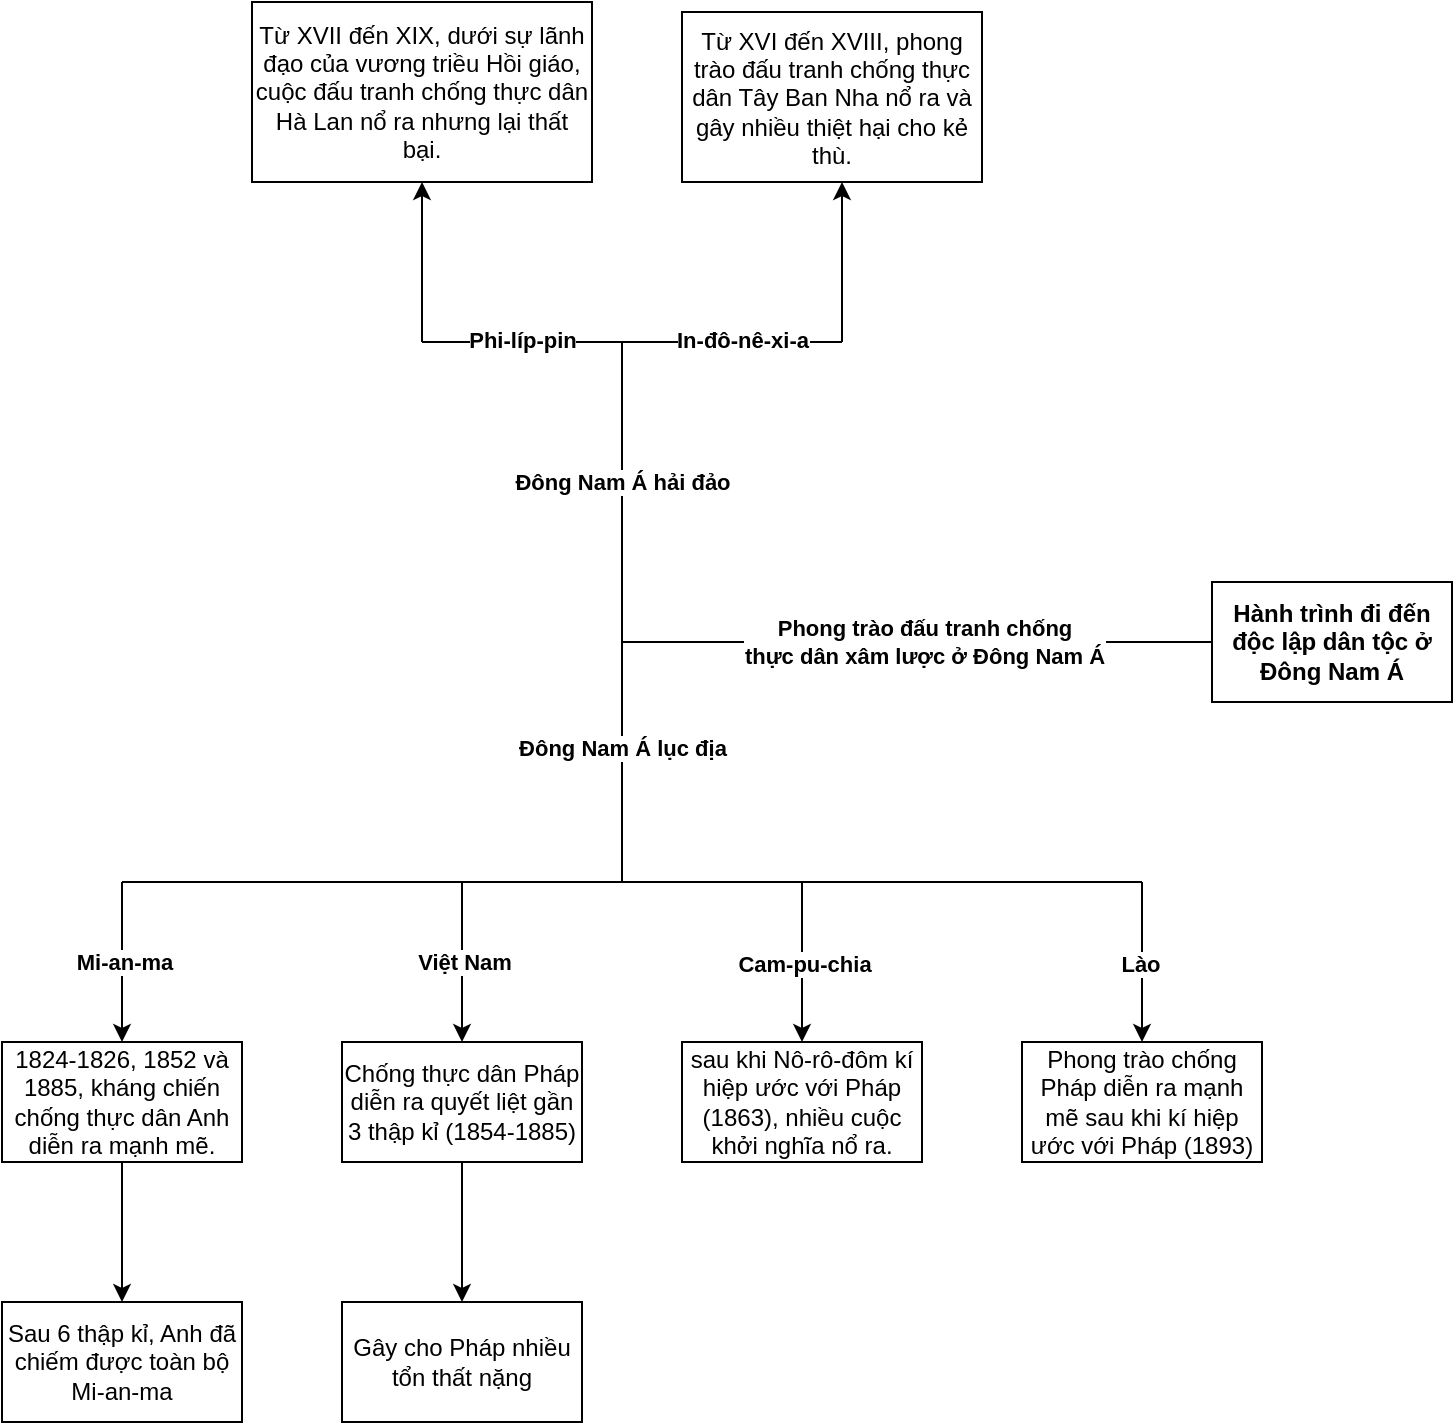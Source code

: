 <mxfile version="24.8.6">
  <diagram name="Page-1" id="uIFWPxQe17nbiQqQhEPZ">
    <mxGraphModel dx="1863" dy="1098" grid="1" gridSize="10" guides="1" tooltips="1" connect="1" arrows="1" fold="1" page="1" pageScale="1" pageWidth="850" pageHeight="1100" math="0" shadow="0">
      <root>
        <mxCell id="0" />
        <mxCell id="1" parent="0" />
        <mxCell id="m7v5mhuUGvf5ou_YdBxC-1" value="Hành trình đi đến độc lập dân tộc ở Đông Nam Á" style="rounded=0;whiteSpace=wrap;html=1;fontStyle=1" vertex="1" parent="1">
          <mxGeometry x="365" y="400" width="120" height="60" as="geometry" />
        </mxCell>
        <mxCell id="m7v5mhuUGvf5ou_YdBxC-7" value="" style="endArrow=none;html=1;rounded=0;entryX=0;entryY=0.5;entryDx=0;entryDy=0;" edge="1" parent="1" target="m7v5mhuUGvf5ou_YdBxC-1">
          <mxGeometry width="50" height="50" relative="1" as="geometry">
            <mxPoint x="70" y="430" as="sourcePoint" />
            <mxPoint x="290" y="460" as="targetPoint" />
          </mxGeometry>
        </mxCell>
        <mxCell id="m7v5mhuUGvf5ou_YdBxC-8" value="Phong trào đấu tranh chống&lt;div&gt;thực dân xâm lược ở Đông Nam Á&lt;/div&gt;" style="edgeLabel;html=1;align=center;verticalAlign=middle;resizable=0;points=[];fontStyle=1" vertex="1" connectable="0" parent="m7v5mhuUGvf5ou_YdBxC-7">
          <mxGeometry x="-0.015" relative="1" as="geometry">
            <mxPoint x="5" as="offset" />
          </mxGeometry>
        </mxCell>
        <mxCell id="m7v5mhuUGvf5ou_YdBxC-11" value="Từ XVII đến XIX, dưới sự lãnh đạo của vương triều Hồi giáo, cuộc đấu tranh chống thực dân Hà Lan nổ ra nhưng lại thất bại." style="rounded=0;whiteSpace=wrap;html=1;" vertex="1" parent="1">
          <mxGeometry x="-115" y="110" width="170" height="90" as="geometry" />
        </mxCell>
        <mxCell id="m7v5mhuUGvf5ou_YdBxC-27" value="" style="edgeStyle=orthogonalEdgeStyle;rounded=0;orthogonalLoop=1;jettySize=auto;html=1;" edge="1" parent="1" source="m7v5mhuUGvf5ou_YdBxC-12" target="m7v5mhuUGvf5ou_YdBxC-26">
          <mxGeometry relative="1" as="geometry" />
        </mxCell>
        <mxCell id="m7v5mhuUGvf5ou_YdBxC-12" value="1824-1826, 1852 và 1885, kháng chiến chống thực dân Anh diễn ra mạnh mẽ." style="rounded=0;whiteSpace=wrap;html=1;" vertex="1" parent="1">
          <mxGeometry x="-240" y="630" width="120" height="60" as="geometry" />
        </mxCell>
        <mxCell id="m7v5mhuUGvf5ou_YdBxC-15" value="Từ XVI đến XVIII, phong trào đấu tranh chống thực dân Tây Ban Nha nổ ra và gây nhiều thiệt hại cho kẻ thù." style="rounded=0;whiteSpace=wrap;html=1;" vertex="1" parent="1">
          <mxGeometry x="100" y="115" width="150" height="85" as="geometry" />
        </mxCell>
        <mxCell id="m7v5mhuUGvf5ou_YdBxC-16" value="" style="endArrow=none;html=1;rounded=0;" edge="1" parent="1">
          <mxGeometry width="50" height="50" relative="1" as="geometry">
            <mxPoint x="70" y="430" as="sourcePoint" />
            <mxPoint x="70" y="280" as="targetPoint" />
          </mxGeometry>
        </mxCell>
        <mxCell id="m7v5mhuUGvf5ou_YdBxC-24" value="Đông Nam Á hải đảo" style="edgeLabel;html=1;align=center;verticalAlign=middle;resizable=0;points=[];fontStyle=1" vertex="1" connectable="0" parent="m7v5mhuUGvf5ou_YdBxC-16">
          <mxGeometry x="-0.103" y="1" relative="1" as="geometry">
            <mxPoint x="1" y="-13" as="offset" />
          </mxGeometry>
        </mxCell>
        <mxCell id="m7v5mhuUGvf5ou_YdBxC-18" value="" style="endArrow=none;html=1;rounded=0;" edge="1" parent="1">
          <mxGeometry width="50" height="50" relative="1" as="geometry">
            <mxPoint x="70" y="280" as="sourcePoint" />
            <mxPoint x="180" y="280" as="targetPoint" />
          </mxGeometry>
        </mxCell>
        <mxCell id="m7v5mhuUGvf5ou_YdBxC-22" value="In-đô-nê-xi-a" style="edgeLabel;html=1;align=center;verticalAlign=middle;resizable=0;points=[];fontStyle=1" vertex="1" connectable="0" parent="m7v5mhuUGvf5ou_YdBxC-18">
          <mxGeometry x="-0.134" y="1" relative="1" as="geometry">
            <mxPoint x="12" as="offset" />
          </mxGeometry>
        </mxCell>
        <mxCell id="m7v5mhuUGvf5ou_YdBxC-19" value="" style="endArrow=none;html=1;rounded=0;" edge="1" parent="1">
          <mxGeometry width="50" height="50" relative="1" as="geometry">
            <mxPoint x="-30" y="280" as="sourcePoint" />
            <mxPoint x="80" y="280" as="targetPoint" />
          </mxGeometry>
        </mxCell>
        <mxCell id="m7v5mhuUGvf5ou_YdBxC-23" value="Phi-líp-pin" style="edgeLabel;html=1;align=center;verticalAlign=middle;resizable=0;points=[];fontStyle=1" vertex="1" connectable="0" parent="m7v5mhuUGvf5ou_YdBxC-19">
          <mxGeometry x="-0.743" y="1" relative="1" as="geometry">
            <mxPoint x="36" as="offset" />
          </mxGeometry>
        </mxCell>
        <mxCell id="m7v5mhuUGvf5ou_YdBxC-20" value="" style="endArrow=classic;html=1;rounded=0;entryX=0.5;entryY=1;entryDx=0;entryDy=0;" edge="1" parent="1">
          <mxGeometry width="50" height="50" relative="1" as="geometry">
            <mxPoint x="-30.0" y="280" as="sourcePoint" />
            <mxPoint x="-30.0" y="200.0" as="targetPoint" />
          </mxGeometry>
        </mxCell>
        <mxCell id="m7v5mhuUGvf5ou_YdBxC-21" value="" style="endArrow=classic;html=1;rounded=0;" edge="1" parent="1">
          <mxGeometry width="50" height="50" relative="1" as="geometry">
            <mxPoint x="180" y="280" as="sourcePoint" />
            <mxPoint x="180" y="200" as="targetPoint" />
          </mxGeometry>
        </mxCell>
        <mxCell id="m7v5mhuUGvf5ou_YdBxC-26" value="Sau 6 thập kỉ, Anh đã chiếm được toàn bộ Mi-an-ma" style="whiteSpace=wrap;html=1;rounded=0;" vertex="1" parent="1">
          <mxGeometry x="-240" y="760" width="120" height="60" as="geometry" />
        </mxCell>
        <mxCell id="m7v5mhuUGvf5ou_YdBxC-30" value="" style="edgeStyle=orthogonalEdgeStyle;rounded=0;orthogonalLoop=1;jettySize=auto;html=1;" edge="1" parent="1" source="m7v5mhuUGvf5ou_YdBxC-28" target="m7v5mhuUGvf5ou_YdBxC-29">
          <mxGeometry relative="1" as="geometry" />
        </mxCell>
        <mxCell id="m7v5mhuUGvf5ou_YdBxC-28" value="Chống thực dân Pháp diễn ra quyết liệt gần 3 thập kỉ (1854-1885)" style="rounded=0;whiteSpace=wrap;html=1;" vertex="1" parent="1">
          <mxGeometry x="-70" y="630" width="120" height="60" as="geometry" />
        </mxCell>
        <mxCell id="m7v5mhuUGvf5ou_YdBxC-29" value="Gây cho Pháp nhiều tổn thất nặng" style="whiteSpace=wrap;html=1;rounded=0;" vertex="1" parent="1">
          <mxGeometry x="-70" y="760" width="120" height="60" as="geometry" />
        </mxCell>
        <mxCell id="m7v5mhuUGvf5ou_YdBxC-31" value="sau khi Nô-rô-đôm kí hiệp ước với Pháp (1863), nhiều cuộc khởi nghĩa nổ ra." style="rounded=0;whiteSpace=wrap;html=1;" vertex="1" parent="1">
          <mxGeometry x="100" y="630" width="120" height="60" as="geometry" />
        </mxCell>
        <mxCell id="m7v5mhuUGvf5ou_YdBxC-32" value="Phong trào chống Pháp diễn ra mạnh mẽ sau khi kí hiệp ước với Pháp (1893)" style="rounded=0;whiteSpace=wrap;html=1;" vertex="1" parent="1">
          <mxGeometry x="270" y="630" width="120" height="60" as="geometry" />
        </mxCell>
        <mxCell id="m7v5mhuUGvf5ou_YdBxC-33" value="" style="endArrow=none;html=1;rounded=0;" edge="1" parent="1">
          <mxGeometry width="50" height="50" relative="1" as="geometry">
            <mxPoint x="70" y="550" as="sourcePoint" />
            <mxPoint x="70" y="430" as="targetPoint" />
          </mxGeometry>
        </mxCell>
        <mxCell id="m7v5mhuUGvf5ou_YdBxC-34" value="Đông Nam Á lục địa" style="edgeLabel;html=1;align=center;verticalAlign=middle;resizable=0;points=[];fontStyle=1" vertex="1" connectable="0" parent="m7v5mhuUGvf5ou_YdBxC-33">
          <mxGeometry x="-0.103" y="1" relative="1" as="geometry">
            <mxPoint x="1" y="-13" as="offset" />
          </mxGeometry>
        </mxCell>
        <mxCell id="m7v5mhuUGvf5ou_YdBxC-35" value="" style="endArrow=none;html=1;rounded=0;" edge="1" parent="1">
          <mxGeometry width="50" height="50" relative="1" as="geometry">
            <mxPoint x="-180" y="550" as="sourcePoint" />
            <mxPoint x="330" y="550" as="targetPoint" />
          </mxGeometry>
        </mxCell>
        <mxCell id="m7v5mhuUGvf5ou_YdBxC-37" value="" style="endArrow=classic;html=1;rounded=0;entryX=0.5;entryY=0;entryDx=0;entryDy=0;" edge="1" parent="1" target="m7v5mhuUGvf5ou_YdBxC-31">
          <mxGeometry width="50" height="50" relative="1" as="geometry">
            <mxPoint x="160" y="550" as="sourcePoint" />
            <mxPoint x="130" y="670" as="targetPoint" />
          </mxGeometry>
        </mxCell>
        <mxCell id="m7v5mhuUGvf5ou_YdBxC-43" value="Cam-pu-chia" style="edgeLabel;html=1;align=center;verticalAlign=middle;resizable=0;points=[];fontStyle=1" vertex="1" connectable="0" parent="m7v5mhuUGvf5ou_YdBxC-37">
          <mxGeometry x="0.023" y="1" relative="1" as="geometry">
            <mxPoint as="offset" />
          </mxGeometry>
        </mxCell>
        <mxCell id="m7v5mhuUGvf5ou_YdBxC-38" value="" style="endArrow=classic;html=1;rounded=0;entryX=0.5;entryY=0;entryDx=0;entryDy=0;" edge="1" parent="1" target="m7v5mhuUGvf5ou_YdBxC-32">
          <mxGeometry width="50" height="50" relative="1" as="geometry">
            <mxPoint x="330" y="550" as="sourcePoint" />
            <mxPoint x="460" y="560" as="targetPoint" />
          </mxGeometry>
        </mxCell>
        <mxCell id="m7v5mhuUGvf5ou_YdBxC-44" value="Lào" style="edgeLabel;html=1;align=center;verticalAlign=middle;resizable=0;points=[];fontStyle=1" vertex="1" connectable="0" parent="m7v5mhuUGvf5ou_YdBxC-38">
          <mxGeometry x="0.023" y="-1" relative="1" as="geometry">
            <mxPoint as="offset" />
          </mxGeometry>
        </mxCell>
        <mxCell id="m7v5mhuUGvf5ou_YdBxC-39" value="" style="endArrow=classic;html=1;rounded=0;entryX=0.5;entryY=0;entryDx=0;entryDy=0;" edge="1" parent="1" target="m7v5mhuUGvf5ou_YdBxC-28">
          <mxGeometry width="50" height="50" relative="1" as="geometry">
            <mxPoint x="-10" y="550" as="sourcePoint" />
            <mxPoint x="-10" y="580" as="targetPoint" />
          </mxGeometry>
        </mxCell>
        <mxCell id="m7v5mhuUGvf5ou_YdBxC-42" value="Việt Nam" style="edgeLabel;html=1;align=center;verticalAlign=middle;resizable=0;points=[];fontStyle=1" vertex="1" connectable="0" parent="m7v5mhuUGvf5ou_YdBxC-39">
          <mxGeometry x="-0.077" y="1" relative="1" as="geometry">
            <mxPoint y="3" as="offset" />
          </mxGeometry>
        </mxCell>
        <mxCell id="m7v5mhuUGvf5ou_YdBxC-40" value="" style="endArrow=classic;html=1;rounded=0;entryX=0.5;entryY=0;entryDx=0;entryDy=0;" edge="1" parent="1" target="m7v5mhuUGvf5ou_YdBxC-12">
          <mxGeometry width="50" height="50" relative="1" as="geometry">
            <mxPoint x="-180" y="550" as="sourcePoint" />
            <mxPoint x="-110" y="560" as="targetPoint" />
          </mxGeometry>
        </mxCell>
        <mxCell id="m7v5mhuUGvf5ou_YdBxC-41" value="Mi-an-ma" style="edgeLabel;html=1;align=center;verticalAlign=middle;resizable=0;points=[];fontStyle=1" vertex="1" connectable="0" parent="m7v5mhuUGvf5ou_YdBxC-40">
          <mxGeometry x="-0.017" y="1" relative="1" as="geometry">
            <mxPoint as="offset" />
          </mxGeometry>
        </mxCell>
      </root>
    </mxGraphModel>
  </diagram>
</mxfile>
